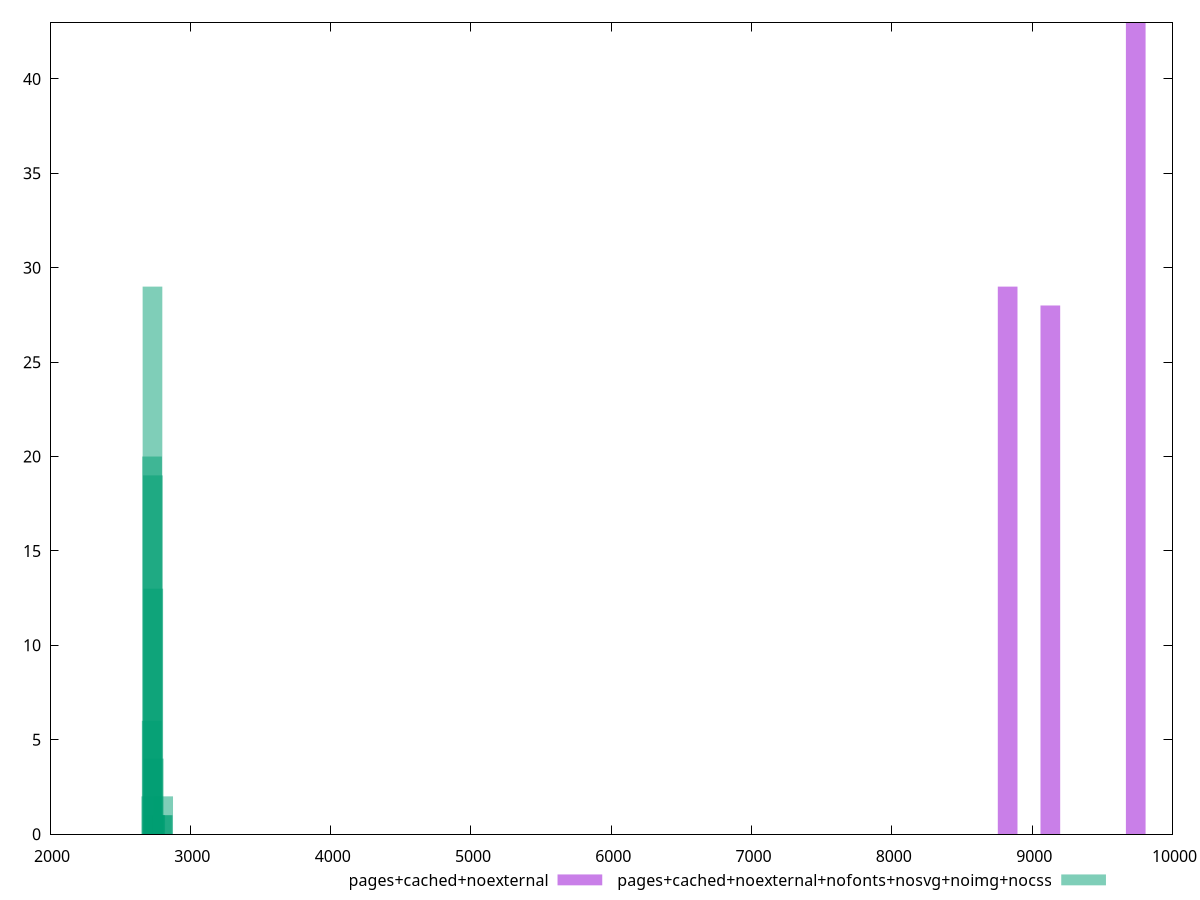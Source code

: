 $_pagesCachedNoexternal <<EOF
9738.00410229686 43
9129.378845903306 28
8825.06621770653 29
EOF
$_pagesCachedNoexternalNofontsNosvgNoimgNocss <<EOF
2727.4762872118163 20
2730.29976162922 29
2735.946710464027 13
2733.1232360466233 19
2744.4171337162375 1
2750.0640825510445 1
2721.829338377009 2
2806.5335708991156 2
2724.652812794413 6
2738.7701848814304 4
2798.063147646905 1
2803.710096481712 1
2747.240608133641 1
EOF
set key outside below
set terminal pngcairo
set output "report_00006_2020-11-02T20-21-41.718Z/largest-contentful-paint/largest-contentful-paint_pages+cached+noexternal_pages+cached+noexternal+nofonts+nosvg+noimg+nocss+hist.png"
set boxwidth 140.32349527839702
set style fill transparent solid 0.5 noborder
set yrange [0:43]
plot $_pagesCachedNoexternal title "pages+cached+noexternal" with boxes ,$_pagesCachedNoexternalNofontsNosvgNoimgNocss title "pages+cached+noexternal+nofonts+nosvg+noimg+nocss" with boxes ,